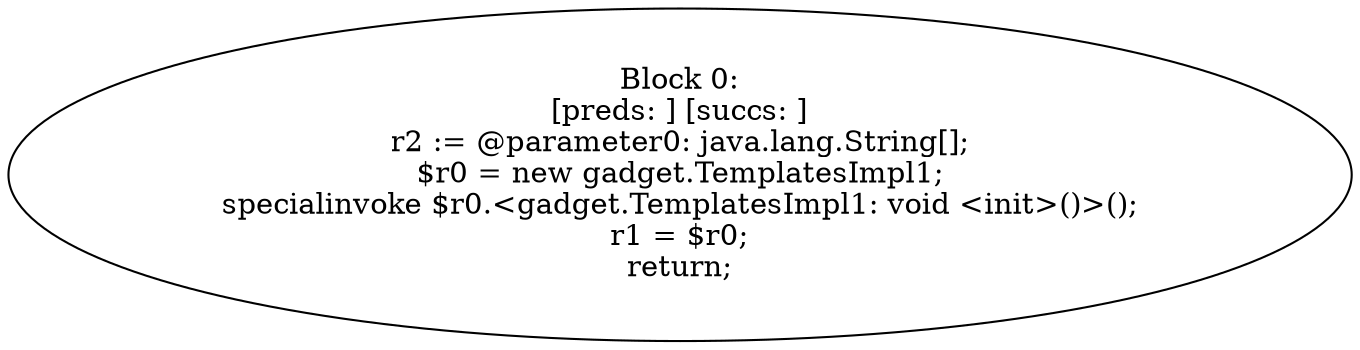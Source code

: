 digraph "unitGraph" {
    "Block 0:
[preds: ] [succs: ]
r2 := @parameter0: java.lang.String[];
$r0 = new gadget.TemplatesImpl1;
specialinvoke $r0.<gadget.TemplatesImpl1: void <init>()>();
r1 = $r0;
return;
"
}
